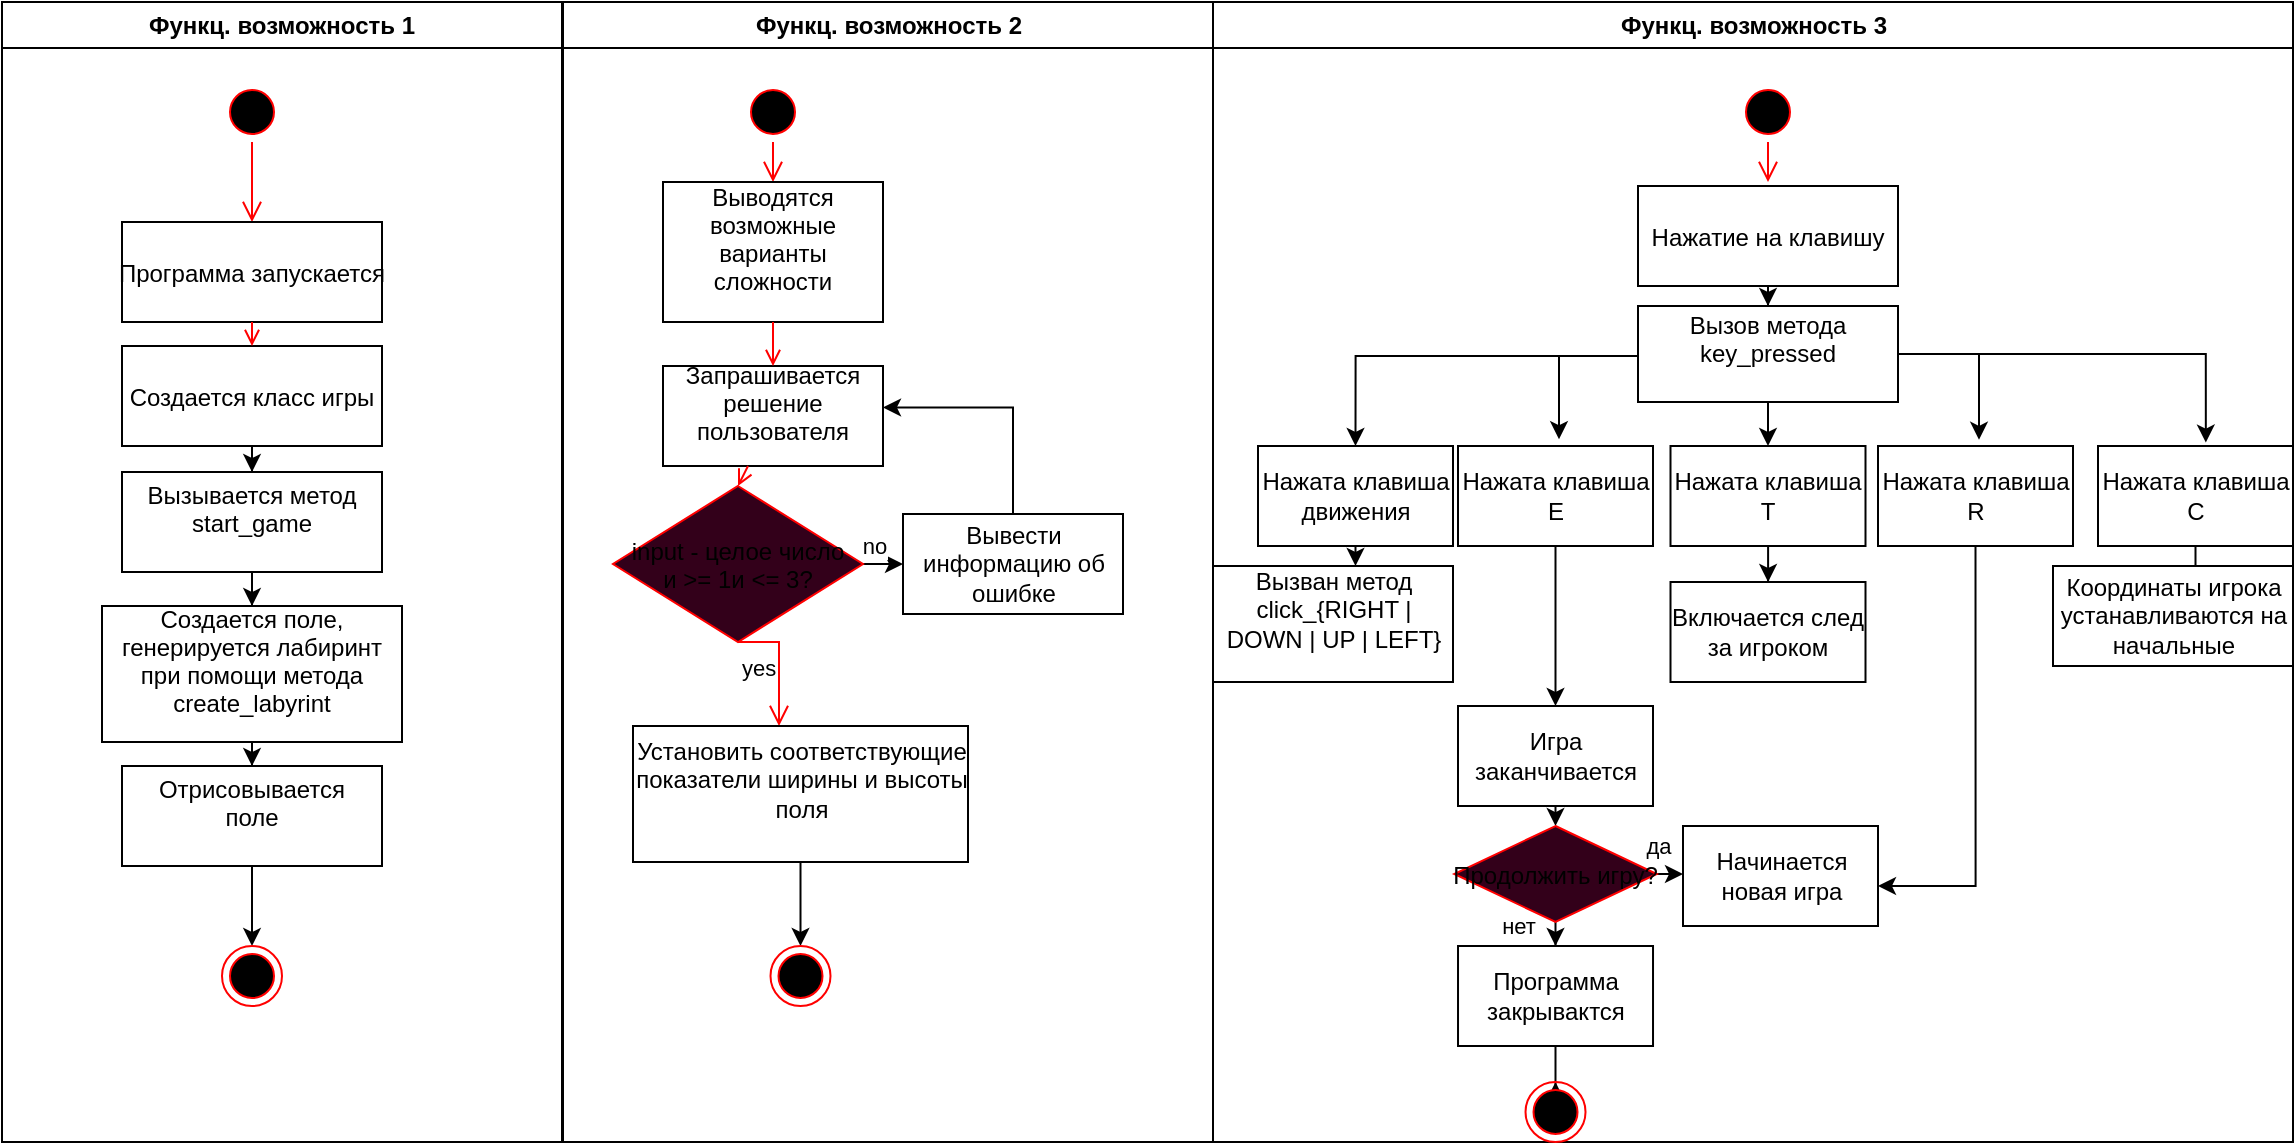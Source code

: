 <mxfile version="21.3.6" type="device">
  <diagram name="Page-1" id="e7e014a7-5840-1c2e-5031-d8a46d1fe8dd">
    <mxGraphModel dx="844" dy="427" grid="1" gridSize="10" guides="1" tooltips="1" connect="1" arrows="1" fold="1" page="1" pageScale="1" pageWidth="1169" pageHeight="826" background="none" math="0" shadow="0">
      <root>
        <mxCell id="0" />
        <mxCell id="1" parent="0" />
        <mxCell id="2" value="Функц. возможность 1" style="swimlane;whiteSpace=wrap" parent="1" vertex="1">
          <mxGeometry x="12" y="128" width="280" height="570" as="geometry" />
        </mxCell>
        <mxCell id="5" value="" style="ellipse;shape=startState;fillColor=#000000;strokeColor=#ff0000;" parent="2" vertex="1">
          <mxGeometry x="110" y="40" width="30" height="30" as="geometry" />
        </mxCell>
        <mxCell id="6" value="" style="edgeStyle=elbowEdgeStyle;elbow=horizontal;verticalAlign=bottom;endArrow=open;endSize=8;strokeColor=#FF0000;endFill=1;rounded=0" parent="2" source="5" target="7" edge="1">
          <mxGeometry x="100" y="40" as="geometry">
            <mxPoint x="115" y="110" as="targetPoint" />
          </mxGeometry>
        </mxCell>
        <mxCell id="7" value="Программа запускается" style="" parent="2" vertex="1">
          <mxGeometry x="60" y="110" width="130" height="50" as="geometry" />
        </mxCell>
        <mxCell id="-A9D6HdiChE-BO2MNw-I-43" style="edgeStyle=orthogonalEdgeStyle;rounded=0;orthogonalLoop=1;jettySize=auto;html=1;entryX=0.5;entryY=0;entryDx=0;entryDy=0;" edge="1" parent="2" source="8" target="10">
          <mxGeometry relative="1" as="geometry" />
        </mxCell>
        <mxCell id="8" value="Создается класс игры" style="" parent="2" vertex="1">
          <mxGeometry x="60" y="172" width="130" height="50" as="geometry" />
        </mxCell>
        <mxCell id="9" value="" style="endArrow=open;strokeColor=#FF0000;endFill=1;rounded=0" parent="2" source="7" target="8" edge="1">
          <mxGeometry relative="1" as="geometry" />
        </mxCell>
        <mxCell id="-A9D6HdiChE-BO2MNw-I-45" style="edgeStyle=orthogonalEdgeStyle;rounded=0;orthogonalLoop=1;jettySize=auto;html=1;entryX=0.5;entryY=0;entryDx=0;entryDy=0;" edge="1" parent="2" source="10" target="-A9D6HdiChE-BO2MNw-I-44">
          <mxGeometry relative="1" as="geometry" />
        </mxCell>
        <mxCell id="10" value="Вызывается метод&#xa;start_game&#xa;" style="" parent="2" vertex="1">
          <mxGeometry x="60" y="235" width="130" height="50" as="geometry" />
        </mxCell>
        <mxCell id="-A9D6HdiChE-BO2MNw-I-47" value="" style="edgeStyle=orthogonalEdgeStyle;rounded=0;orthogonalLoop=1;jettySize=auto;html=1;" edge="1" parent="2" source="-A9D6HdiChE-BO2MNw-I-44" target="-A9D6HdiChE-BO2MNw-I-46">
          <mxGeometry relative="1" as="geometry" />
        </mxCell>
        <mxCell id="-A9D6HdiChE-BO2MNw-I-44" value="Создается поле,&#xa;генерируется лабиринт&#xa;при помощи метода &#xa;create_labyrint&#xa;" style="" vertex="1" parent="2">
          <mxGeometry x="50" y="302" width="150" height="68" as="geometry" />
        </mxCell>
        <mxCell id="-A9D6HdiChE-BO2MNw-I-52" style="edgeStyle=orthogonalEdgeStyle;rounded=0;orthogonalLoop=1;jettySize=auto;html=1;entryX=0.5;entryY=0;entryDx=0;entryDy=0;" edge="1" parent="2" source="-A9D6HdiChE-BO2MNw-I-46" target="38">
          <mxGeometry relative="1" as="geometry" />
        </mxCell>
        <mxCell id="-A9D6HdiChE-BO2MNw-I-46" value="Отрисовывается&#xa;поле&#xa;" style="" vertex="1" parent="2">
          <mxGeometry x="60" y="382" width="130" height="50" as="geometry" />
        </mxCell>
        <mxCell id="38" value="" style="ellipse;shape=endState;fillColor=#000000;strokeColor=#ff0000" parent="2" vertex="1">
          <mxGeometry x="110" y="472" width="30" height="30" as="geometry" />
        </mxCell>
        <mxCell id="3" value="Функц. возможность 2" style="swimlane;whiteSpace=wrap" parent="1" vertex="1">
          <mxGeometry x="292.5" y="128" width="325" height="570" as="geometry" />
        </mxCell>
        <mxCell id="13" value="" style="ellipse;shape=startState;fillColor=#000000;strokeColor=#ff0000;" parent="3" vertex="1">
          <mxGeometry x="90" y="40" width="30" height="30" as="geometry" />
        </mxCell>
        <mxCell id="14" value="" style="edgeStyle=elbowEdgeStyle;elbow=horizontal;verticalAlign=bottom;endArrow=open;endSize=8;strokeColor=#FF0000;endFill=1;rounded=0" parent="3" source="13" target="15" edge="1">
          <mxGeometry x="70" y="20" as="geometry">
            <mxPoint x="85" y="90" as="targetPoint" />
          </mxGeometry>
        </mxCell>
        <mxCell id="15" value="Выводятся&#xa;возможные&#xa;варианты&#xa;сложности&#xa;" style="direction=west;align=center;verticalAlign=middle;" parent="3" vertex="1">
          <mxGeometry x="50" y="90" width="110" height="70" as="geometry" />
        </mxCell>
        <mxCell id="16" value="Запрашивается&#xa;решение&#xa;пользователя&#xa;" style="" parent="3" vertex="1">
          <mxGeometry x="50" y="182" width="110" height="50" as="geometry" />
        </mxCell>
        <mxCell id="17" value="" style="endArrow=open;strokeColor=#FF0000;endFill=1;rounded=0" parent="3" source="15" target="16" edge="1">
          <mxGeometry relative="1" as="geometry" />
        </mxCell>
        <mxCell id="-A9D6HdiChE-BO2MNw-I-57" value="&lt;div&gt;no&lt;/div&gt;" style="edgeStyle=orthogonalEdgeStyle;rounded=0;orthogonalLoop=1;jettySize=auto;html=1;" edge="1" parent="3" source="21" target="-A9D6HdiChE-BO2MNw-I-55">
          <mxGeometry x="-0.5" y="9" relative="1" as="geometry">
            <Array as="points">
              <mxPoint x="150" y="280" />
            </Array>
            <mxPoint as="offset" />
          </mxGeometry>
        </mxCell>
        <mxCell id="21" value="input - целое число&#xa;и &gt;= 1и &lt;= 3?" style="rhombus;fillColor=#33001A;strokeColor=#ff0000;" parent="3" vertex="1">
          <mxGeometry x="25" y="242" width="125" height="78" as="geometry" />
        </mxCell>
        <mxCell id="23" value="yes" style="edgeStyle=elbowEdgeStyle;elbow=horizontal;align=left;verticalAlign=top;endArrow=open;endSize=8;strokeColor=#FF0000;endFill=1;rounded=0;exitX=0.5;exitY=1;exitDx=0;exitDy=0;" parent="3" source="21" target="30" edge="1">
          <mxGeometry x="-1" relative="1" as="geometry">
            <mxPoint x="220" y="305" as="targetPoint" />
            <Array as="points">
              <mxPoint x="108" y="320" />
            </Array>
            <mxPoint as="offset" />
          </mxGeometry>
        </mxCell>
        <mxCell id="24" value="" style="endArrow=open;strokeColor=#FF0000;endFill=1;rounded=0;entryX=0.5;entryY=0;entryDx=0;entryDy=0;" parent="3" source="16" target="21" edge="1">
          <mxGeometry relative="1" as="geometry" />
        </mxCell>
        <mxCell id="-A9D6HdiChE-BO2MNw-I-61" style="edgeStyle=orthogonalEdgeStyle;rounded=0;orthogonalLoop=1;jettySize=auto;html=1;entryX=0.5;entryY=0;entryDx=0;entryDy=0;" edge="1" parent="3" source="30" target="-A9D6HdiChE-BO2MNw-I-59">
          <mxGeometry relative="1" as="geometry" />
        </mxCell>
        <mxCell id="30" value="Установить соответствующие&#xa;показатели ширины и высоты поля&#xa;" style="whiteSpace=wrap;" parent="3" vertex="1">
          <mxGeometry x="35" y="362" width="167.5" height="68" as="geometry" />
        </mxCell>
        <mxCell id="-A9D6HdiChE-BO2MNw-I-58" style="edgeStyle=orthogonalEdgeStyle;rounded=0;orthogonalLoop=1;jettySize=auto;html=1;entryX=1;entryY=0.414;entryDx=0;entryDy=0;entryPerimeter=0;" edge="1" parent="3" source="-A9D6HdiChE-BO2MNw-I-55" target="16">
          <mxGeometry relative="1" as="geometry">
            <mxPoint x="225" y="202" as="targetPoint" />
            <Array as="points">
              <mxPoint x="225" y="203" />
            </Array>
          </mxGeometry>
        </mxCell>
        <mxCell id="-A9D6HdiChE-BO2MNw-I-55" value="Вывести информацию об ошибке" style="whiteSpace=wrap;" vertex="1" parent="3">
          <mxGeometry x="170" y="256" width="110" height="50" as="geometry" />
        </mxCell>
        <mxCell id="-A9D6HdiChE-BO2MNw-I-59" value="" style="ellipse;shape=endState;fillColor=#000000;strokeColor=#ff0000" vertex="1" parent="3">
          <mxGeometry x="103.75" y="472" width="30" height="30" as="geometry" />
        </mxCell>
        <mxCell id="4" value="Функц. возможность 3" style="swimlane;whiteSpace=wrap" parent="1" vertex="1">
          <mxGeometry x="617.5" y="128" width="540" height="570" as="geometry" />
        </mxCell>
        <mxCell id="-A9D6HdiChE-BO2MNw-I-62" value="" style="ellipse;shape=startState;fillColor=#000000;strokeColor=#ff0000;" vertex="1" parent="4">
          <mxGeometry x="262.5" y="40" width="30" height="30" as="geometry" />
        </mxCell>
        <mxCell id="-A9D6HdiChE-BO2MNw-I-63" value="" style="edgeStyle=elbowEdgeStyle;elbow=horizontal;verticalAlign=bottom;endArrow=open;endSize=8;strokeColor=#FF0000;endFill=1;rounded=0" edge="1" parent="4" source="-A9D6HdiChE-BO2MNw-I-62">
          <mxGeometry x="240.5" y="-88" as="geometry">
            <mxPoint x="277.5" y="90" as="targetPoint" />
          </mxGeometry>
        </mxCell>
        <mxCell id="-A9D6HdiChE-BO2MNw-I-66" value="" style="edgeStyle=orthogonalEdgeStyle;rounded=0;orthogonalLoop=1;jettySize=auto;html=1;" edge="1" parent="4" source="-A9D6HdiChE-BO2MNw-I-64" target="-A9D6HdiChE-BO2MNw-I-65">
          <mxGeometry relative="1" as="geometry" />
        </mxCell>
        <mxCell id="-A9D6HdiChE-BO2MNw-I-64" value="Нажатие на клавишу" style="" vertex="1" parent="4">
          <mxGeometry x="212.5" y="92" width="130" height="50" as="geometry" />
        </mxCell>
        <mxCell id="-A9D6HdiChE-BO2MNw-I-74" style="edgeStyle=orthogonalEdgeStyle;rounded=0;orthogonalLoop=1;jettySize=auto;html=1;entryX=0.5;entryY=0;entryDx=0;entryDy=0;" edge="1" parent="4" source="-A9D6HdiChE-BO2MNw-I-65" target="-A9D6HdiChE-BO2MNw-I-67">
          <mxGeometry relative="1" as="geometry">
            <Array as="points">
              <mxPoint x="71" y="177" />
            </Array>
          </mxGeometry>
        </mxCell>
        <mxCell id="-A9D6HdiChE-BO2MNw-I-77" style="edgeStyle=orthogonalEdgeStyle;rounded=0;orthogonalLoop=1;jettySize=auto;html=1;entryX=0.511;entryY=-0.069;entryDx=0;entryDy=0;entryPerimeter=0;" edge="1" parent="4" source="-A9D6HdiChE-BO2MNw-I-65" target="-A9D6HdiChE-BO2MNw-I-73">
          <mxGeometry relative="1" as="geometry">
            <mxPoint x="182.5" y="212" as="targetPoint" />
            <Array as="points">
              <mxPoint x="173" y="177" />
              <mxPoint x="173" y="219" />
            </Array>
          </mxGeometry>
        </mxCell>
        <mxCell id="-A9D6HdiChE-BO2MNw-I-80" style="edgeStyle=orthogonalEdgeStyle;rounded=0;orthogonalLoop=1;jettySize=auto;html=1;entryX=0.5;entryY=0;entryDx=0;entryDy=0;" edge="1" parent="4" source="-A9D6HdiChE-BO2MNw-I-65" target="-A9D6HdiChE-BO2MNw-I-72">
          <mxGeometry relative="1" as="geometry">
            <Array as="points">
              <mxPoint x="278" y="212" />
              <mxPoint x="278" y="212" />
            </Array>
          </mxGeometry>
        </mxCell>
        <mxCell id="-A9D6HdiChE-BO2MNw-I-83" style="edgeStyle=orthogonalEdgeStyle;rounded=0;orthogonalLoop=1;jettySize=auto;html=1;entryX=0.553;entryY=-0.034;entryDx=0;entryDy=0;entryPerimeter=0;" edge="1" parent="4" source="-A9D6HdiChE-BO2MNw-I-65" target="-A9D6HdiChE-BO2MNw-I-81">
          <mxGeometry relative="1" as="geometry">
            <Array as="points">
              <mxPoint x="496" y="176" />
            </Array>
          </mxGeometry>
        </mxCell>
        <mxCell id="-A9D6HdiChE-BO2MNw-I-84" style="edgeStyle=orthogonalEdgeStyle;rounded=0;orthogonalLoop=1;jettySize=auto;html=1;entryX=0.528;entryY=-0.062;entryDx=0;entryDy=0;entryPerimeter=0;" edge="1" parent="4" source="-A9D6HdiChE-BO2MNw-I-65" target="-A9D6HdiChE-BO2MNw-I-71">
          <mxGeometry relative="1" as="geometry">
            <mxPoint x="382.5" y="212" as="targetPoint" />
            <Array as="points">
              <mxPoint x="383" y="176" />
              <mxPoint x="383" y="219" />
            </Array>
          </mxGeometry>
        </mxCell>
        <mxCell id="-A9D6HdiChE-BO2MNw-I-65" value="Вызов метода key_pressed&#xa;" style="whiteSpace=wrap;" vertex="1" parent="4">
          <mxGeometry x="212.5" y="152" width="130" height="48" as="geometry" />
        </mxCell>
        <mxCell id="-A9D6HdiChE-BO2MNw-I-97" value="" style="edgeStyle=orthogonalEdgeStyle;rounded=0;orthogonalLoop=1;jettySize=auto;html=1;" edge="1" parent="4" source="-A9D6HdiChE-BO2MNw-I-67" target="-A9D6HdiChE-BO2MNw-I-86">
          <mxGeometry relative="1" as="geometry">
            <Array as="points">
              <mxPoint x="63" y="272" />
              <mxPoint x="63" y="272" />
            </Array>
          </mxGeometry>
        </mxCell>
        <mxCell id="-A9D6HdiChE-BO2MNw-I-67" value="Нажата клавиша движения" style="whiteSpace=wrap;" vertex="1" parent="4">
          <mxGeometry x="22.5" y="222" width="97.5" height="50" as="geometry" />
        </mxCell>
        <mxCell id="-A9D6HdiChE-BO2MNw-I-120" style="edgeStyle=orthogonalEdgeStyle;rounded=0;orthogonalLoop=1;jettySize=auto;html=1;entryX=0.5;entryY=0;entryDx=0;entryDy=0;" edge="1" parent="4" source="-A9D6HdiChE-BO2MNw-I-73" target="-A9D6HdiChE-BO2MNw-I-98">
          <mxGeometry relative="1" as="geometry" />
        </mxCell>
        <mxCell id="-A9D6HdiChE-BO2MNw-I-73" value="Нажата клавиша E" style="whiteSpace=wrap;" vertex="1" parent="4">
          <mxGeometry x="122.5" y="222" width="97.5" height="50" as="geometry" />
        </mxCell>
        <mxCell id="-A9D6HdiChE-BO2MNw-I-116" value="" style="edgeStyle=orthogonalEdgeStyle;rounded=0;orthogonalLoop=1;jettySize=auto;html=1;" edge="1" parent="4" source="-A9D6HdiChE-BO2MNw-I-72" target="-A9D6HdiChE-BO2MNw-I-100">
          <mxGeometry relative="1" as="geometry" />
        </mxCell>
        <mxCell id="-A9D6HdiChE-BO2MNw-I-72" value="Нажата клавиша T" style="whiteSpace=wrap;" vertex="1" parent="4">
          <mxGeometry x="228.75" y="222" width="97.5" height="50" as="geometry" />
        </mxCell>
        <mxCell id="-A9D6HdiChE-BO2MNw-I-71" value="Нажата клавиша R" style="whiteSpace=wrap;" vertex="1" parent="4">
          <mxGeometry x="332.5" y="222" width="97.5" height="50" as="geometry" />
        </mxCell>
        <mxCell id="-A9D6HdiChE-BO2MNw-I-96" value="" style="edgeStyle=orthogonalEdgeStyle;rounded=0;orthogonalLoop=1;jettySize=auto;html=1;" edge="1" parent="4" source="-A9D6HdiChE-BO2MNw-I-81" target="-A9D6HdiChE-BO2MNw-I-90">
          <mxGeometry relative="1" as="geometry" />
        </mxCell>
        <mxCell id="-A9D6HdiChE-BO2MNw-I-81" value="Нажата клавиша C" style="whiteSpace=wrap;" vertex="1" parent="4">
          <mxGeometry x="442.5" y="222" width="97.5" height="50" as="geometry" />
        </mxCell>
        <mxCell id="-A9D6HdiChE-BO2MNw-I-86" value="Вызван метод click_{RIGHT | DOWN | UP | LEFT}&#xa;" style="whiteSpace=wrap;" vertex="1" parent="4">
          <mxGeometry y="282" width="120" height="58" as="geometry" />
        </mxCell>
        <mxCell id="-A9D6HdiChE-BO2MNw-I-109" style="edgeStyle=orthogonalEdgeStyle;rounded=0;orthogonalLoop=1;jettySize=auto;html=1;entryX=1;entryY=0.6;entryDx=0;entryDy=0;entryPerimeter=0;exitX=0.5;exitY=1;exitDx=0;exitDy=0;" edge="1" parent="4" source="-A9D6HdiChE-BO2MNw-I-71" target="-A9D6HdiChE-BO2MNw-I-106">
          <mxGeometry relative="1" as="geometry">
            <mxPoint x="381.5" y="332" as="sourcePoint" />
            <Array as="points">
              <mxPoint x="381" y="442" />
            </Array>
          </mxGeometry>
        </mxCell>
        <mxCell id="-A9D6HdiChE-BO2MNw-I-90" value="Координаты игрока устанавливаются на начальные" style="whiteSpace=wrap;" vertex="1" parent="4">
          <mxGeometry x="420" y="282" width="120" height="50" as="geometry" />
        </mxCell>
        <mxCell id="-A9D6HdiChE-BO2MNw-I-105" value="" style="edgeStyle=orthogonalEdgeStyle;rounded=0;orthogonalLoop=1;jettySize=auto;html=1;" edge="1" parent="4" source="-A9D6HdiChE-BO2MNw-I-98" target="-A9D6HdiChE-BO2MNw-I-104">
          <mxGeometry relative="1" as="geometry">
            <Array as="points">
              <mxPoint x="171" y="422" />
              <mxPoint x="173" y="422" />
            </Array>
          </mxGeometry>
        </mxCell>
        <mxCell id="-A9D6HdiChE-BO2MNw-I-98" value="Игра заканчивается" style="whiteSpace=wrap;" vertex="1" parent="4">
          <mxGeometry x="122.5" y="352" width="97.5" height="50" as="geometry" />
        </mxCell>
        <mxCell id="-A9D6HdiChE-BO2MNw-I-100" value="Включается след за игроком" style="whiteSpace=wrap;" vertex="1" parent="4">
          <mxGeometry x="228.75" y="290" width="97.5" height="50" as="geometry" />
        </mxCell>
        <mxCell id="-A9D6HdiChE-BO2MNw-I-108" value="&lt;div&gt;да&lt;br&gt;&lt;/div&gt;" style="edgeStyle=orthogonalEdgeStyle;rounded=0;orthogonalLoop=1;jettySize=auto;html=1;" edge="1" parent="4" source="-A9D6HdiChE-BO2MNw-I-104" target="-A9D6HdiChE-BO2MNw-I-106">
          <mxGeometry x="-0.905" y="14" relative="1" as="geometry">
            <Array as="points">
              <mxPoint x="223" y="436" />
              <mxPoint x="223" y="436" />
            </Array>
            <mxPoint as="offset" />
          </mxGeometry>
        </mxCell>
        <mxCell id="-A9D6HdiChE-BO2MNw-I-113" value="нет" style="edgeStyle=orthogonalEdgeStyle;rounded=0;orthogonalLoop=1;jettySize=auto;html=1;" edge="1" parent="4" source="-A9D6HdiChE-BO2MNw-I-104" target="-A9D6HdiChE-BO2MNw-I-110">
          <mxGeometry x="0.706" y="-19" relative="1" as="geometry">
            <mxPoint as="offset" />
          </mxGeometry>
        </mxCell>
        <mxCell id="-A9D6HdiChE-BO2MNw-I-104" value="Продолжить игру?" style="rhombus;fillColor=#33001A;strokeColor=#ff0000;" vertex="1" parent="4">
          <mxGeometry x="120.63" y="412" width="101.25" height="48" as="geometry" />
        </mxCell>
        <mxCell id="-A9D6HdiChE-BO2MNw-I-106" value="Начинается новая игра" style="whiteSpace=wrap;" vertex="1" parent="4">
          <mxGeometry x="235" y="412" width="97.5" height="50" as="geometry" />
        </mxCell>
        <mxCell id="-A9D6HdiChE-BO2MNw-I-115" value="" style="edgeStyle=orthogonalEdgeStyle;rounded=0;orthogonalLoop=1;jettySize=auto;html=1;entryX=0.5;entryY=0;entryDx=0;entryDy=0;" edge="1" parent="4" source="-A9D6HdiChE-BO2MNw-I-110" target="-A9D6HdiChE-BO2MNw-I-114">
          <mxGeometry relative="1" as="geometry" />
        </mxCell>
        <mxCell id="-A9D6HdiChE-BO2MNw-I-110" value="Программа закрывактся" style="whiteSpace=wrap;" vertex="1" parent="4">
          <mxGeometry x="122.51" y="472" width="97.5" height="50" as="geometry" />
        </mxCell>
        <mxCell id="-A9D6HdiChE-BO2MNw-I-114" value="" style="ellipse;shape=endState;fillColor=#000000;strokeColor=#ff0000" vertex="1" parent="4">
          <mxGeometry x="156.26" y="540" width="30" height="30" as="geometry" />
        </mxCell>
      </root>
    </mxGraphModel>
  </diagram>
</mxfile>
